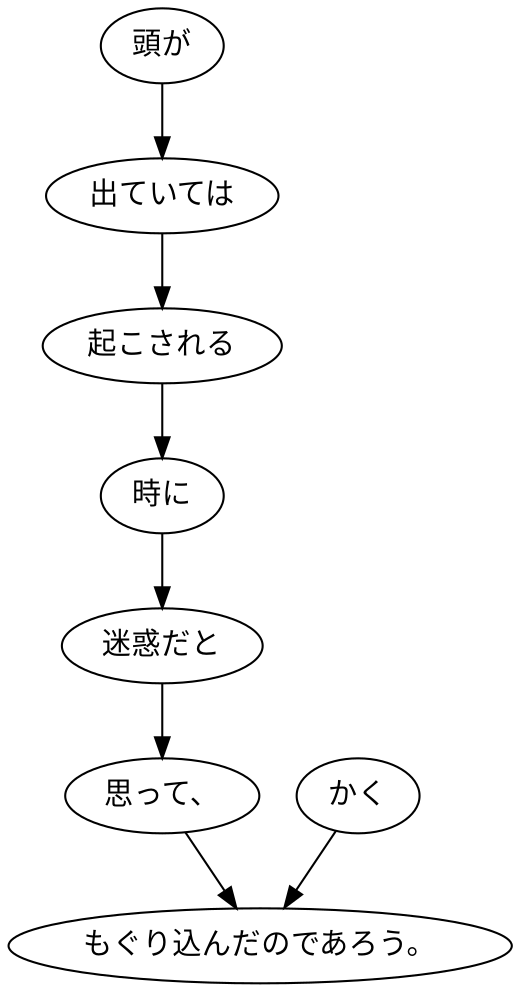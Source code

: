 digraph graph6482 {
	node0 [label="頭が"];
	node1 [label="出ていては"];
	node2 [label="起こされる"];
	node3 [label="時に"];
	node4 [label="迷惑だと"];
	node5 [label="思って、"];
	node6 [label="かく"];
	node7 [label="もぐり込んだのであろう。"];
	node0 -> node1;
	node1 -> node2;
	node2 -> node3;
	node3 -> node4;
	node4 -> node5;
	node5 -> node7;
	node6 -> node7;
}
